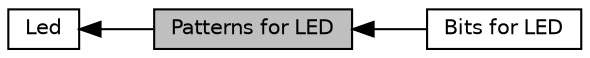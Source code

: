 digraph "Patterns for LED"
{
  edge [fontname="Helvetica",fontsize="10",labelfontname="Helvetica",labelfontsize="10"];
  node [fontname="Helvetica",fontsize="10",shape=record];
  rankdir=LR;
  Node1 [label="Led",height=0.2,width=0.4,color="black", fillcolor="white", style="filled",URL="$d4/dd7/group__led.html",tooltip="LED Handling. "];
  Node0 [label="Patterns for LED",height=0.2,width=0.4,color="black", fillcolor="grey75", style="filled", fontcolor="black"];
  Node2 [label="Bits for LED",height=0.2,width=0.4,color="black", fillcolor="white", style="filled",URL="$d7/ded/group__bitsforled.html",tooltip="Bits to identify which LED has to be swithed on. "];
  Node1->Node0 [shape=plaintext, dir="back", style="solid"];
  Node0->Node2 [shape=plaintext, dir="back", style="solid"];
}
